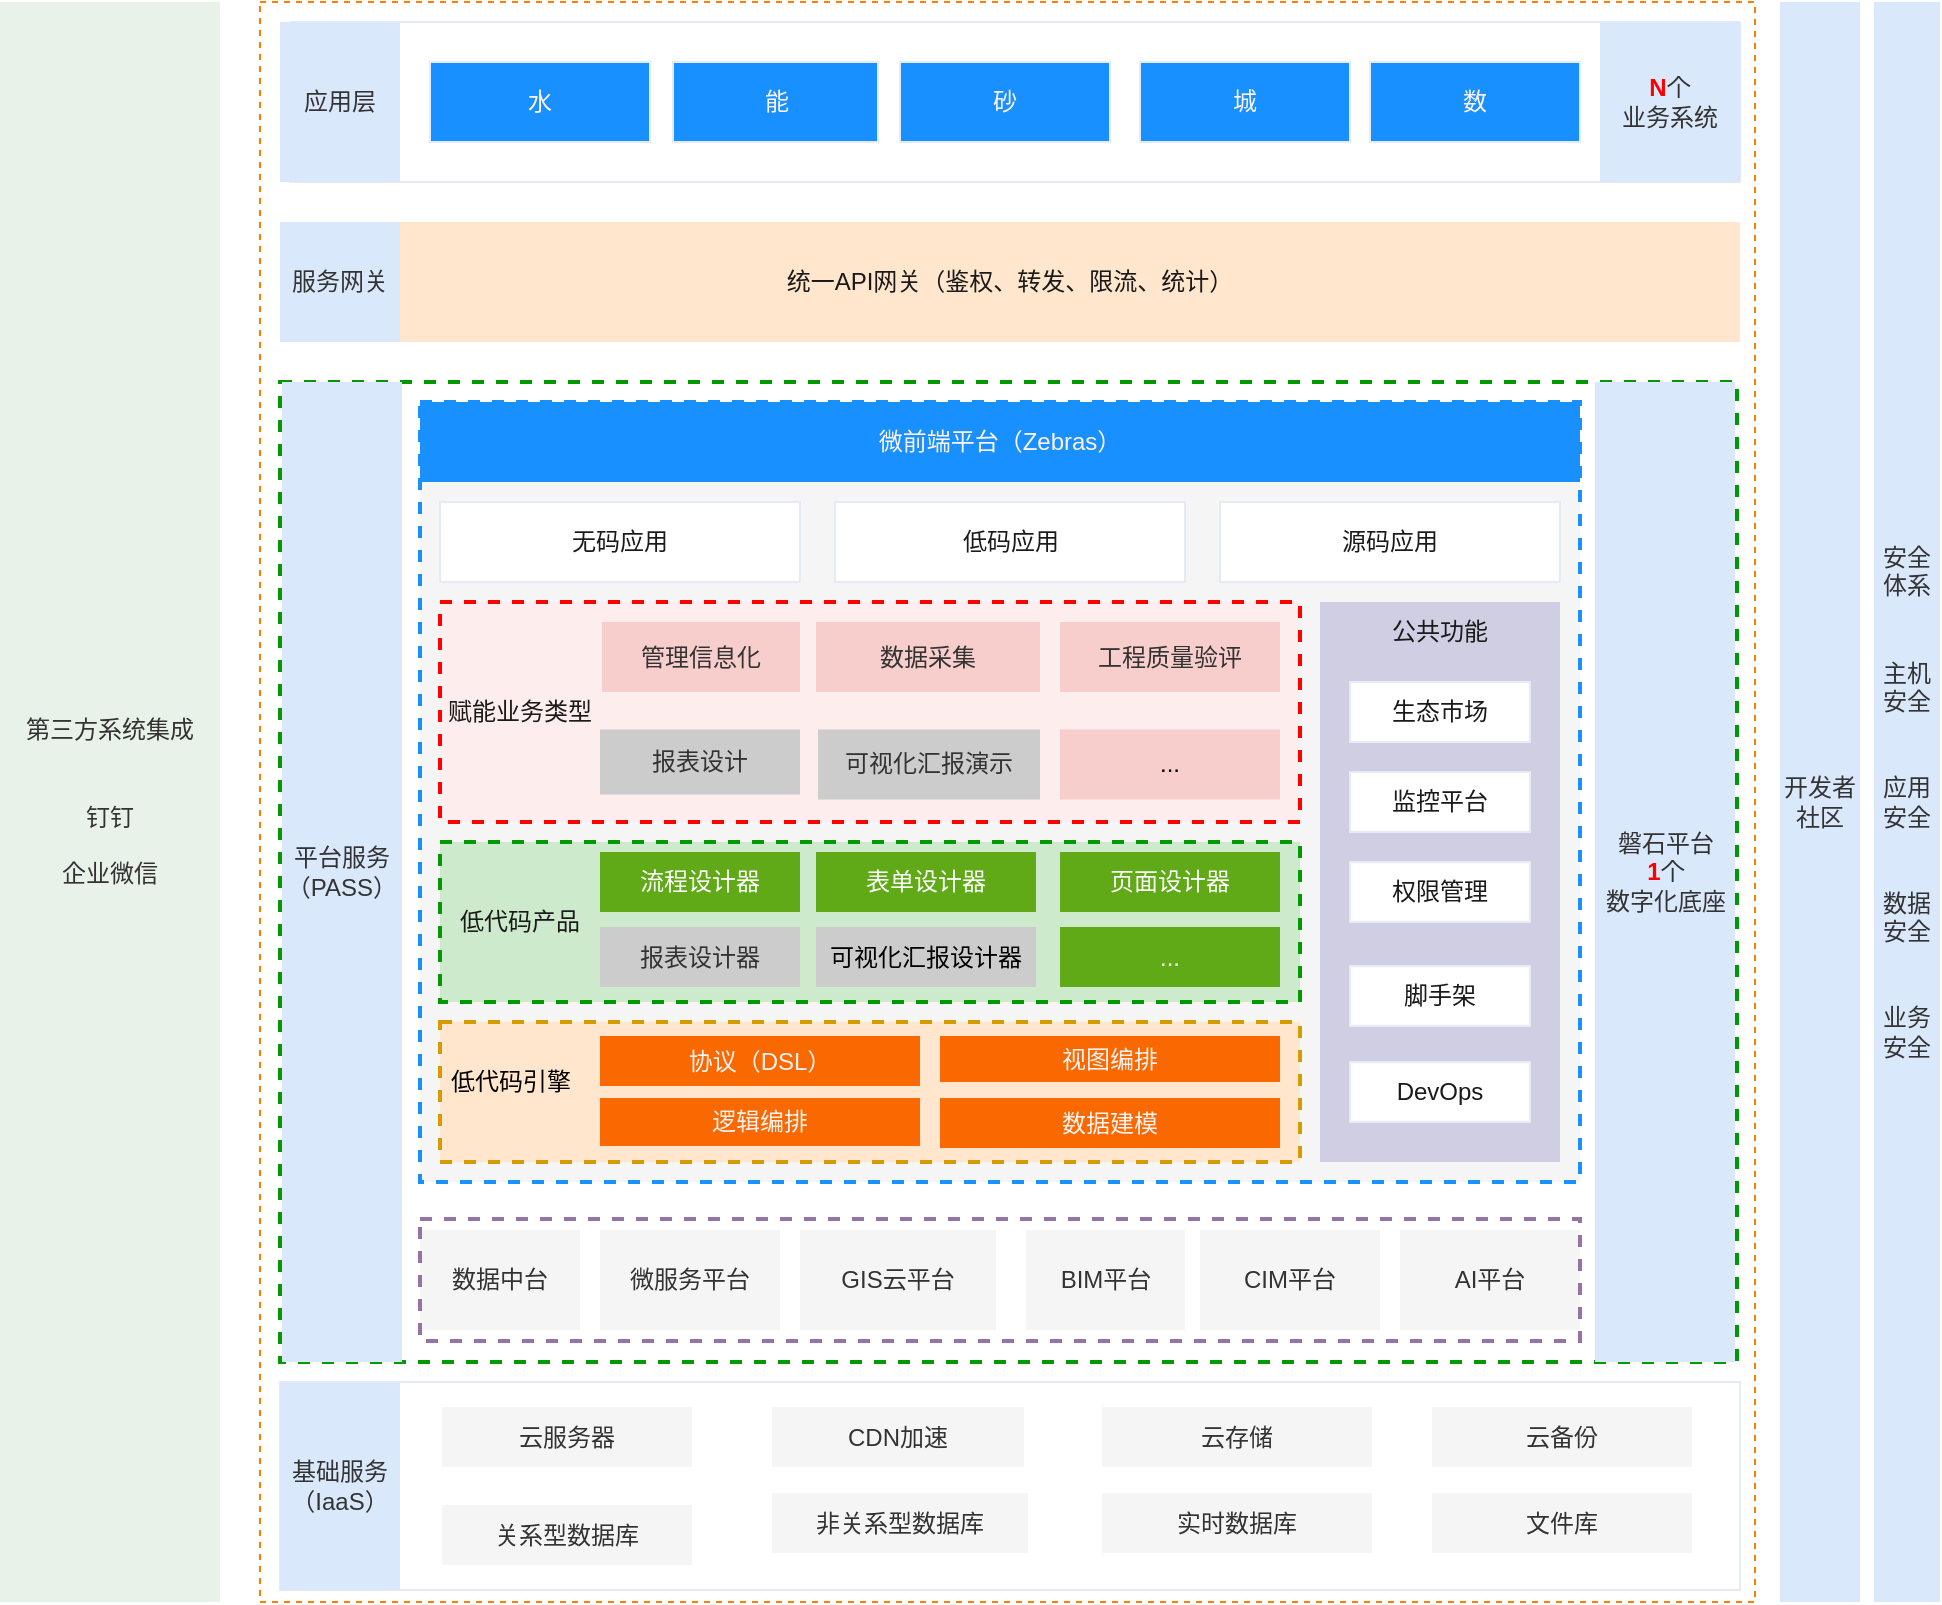 <mxfile version="24.2.3" type="github">
  <diagram name="第 1 页" id="iJ_StzI4RyBcfN-M5i3P">
    <mxGraphModel dx="1816" dy="538" grid="1" gridSize="10" guides="1" tooltips="1" connect="1" arrows="1" fold="1" page="1" pageScale="1" pageWidth="827" pageHeight="1169" math="0" shadow="0">
      <root>
        <mxCell id="0" />
        <mxCell id="1" parent="0" />
        <mxCell id="yf16CdO8YpfE5HRmcU5y-1" value="" style="rounded=0;whiteSpace=wrap;html=1;fillColor=none;dashed=1;strokeColor=#FF8000;fontColor=#1A1A1A;" parent="1" vertex="1">
          <mxGeometry x="20" y="120" width="747.5" height="800" as="geometry" />
        </mxCell>
        <mxCell id="yf16CdO8YpfE5HRmcU5y-2" value="第三方系统集成&lt;div&gt;&lt;br&gt;&lt;/div&gt;&lt;div&gt;&lt;br&gt;&lt;/div&gt;&lt;div&gt;钉钉&lt;/div&gt;&lt;div&gt;&lt;br&gt;&lt;/div&gt;&lt;div&gt;企业微信&lt;/div&gt;" style="rounded=0;whiteSpace=wrap;html=1;fillColor=#E8F2E8;strokeColor=none;fontColor=#333333;" parent="1" vertex="1">
          <mxGeometry x="-110" y="120" width="110" height="800" as="geometry" />
        </mxCell>
        <mxCell id="yf16CdO8YpfE5HRmcU5y-3" value="" style="rounded=0;whiteSpace=wrap;html=1;strokeColor=#E4EBF7;fontColor=#1A1A1A;" parent="1" vertex="1">
          <mxGeometry x="35" y="130" width="725" height="80" as="geometry" />
        </mxCell>
        <mxCell id="yf16CdO8YpfE5HRmcU5y-6" value="" style="rounded=0;whiteSpace=wrap;html=1;strokeColor=#E4EBF7;fontColor=#1A1A1A;" parent="1" vertex="1">
          <mxGeometry x="30" y="810" width="730" height="104" as="geometry" />
        </mxCell>
        <mxCell id="yf16CdO8YpfE5HRmcU5y-7" value="开发者社区" style="rounded=0;whiteSpace=wrap;html=1;fillColor=#dae8fc;strokeColor=none;fontColor=#333333;" parent="1" vertex="1">
          <mxGeometry x="780" y="120" width="40" height="800" as="geometry" />
        </mxCell>
        <mxCell id="yf16CdO8YpfE5HRmcU5y-8" value="安全体系&lt;div&gt;&lt;br&gt;&lt;/div&gt;&lt;div&gt;&lt;br&gt;&lt;/div&gt;&lt;div&gt;主机安全&lt;/div&gt;&lt;div&gt;&lt;br&gt;&lt;/div&gt;&lt;div&gt;&lt;br&gt;&lt;/div&gt;&lt;div&gt;应用安全&lt;/div&gt;&lt;div&gt;&lt;br&gt;&lt;/div&gt;&lt;div&gt;&lt;br&gt;&lt;/div&gt;&lt;div&gt;数据安全&lt;/div&gt;&lt;div&gt;&lt;br&gt;&lt;/div&gt;&lt;div&gt;&lt;br&gt;&lt;/div&gt;&lt;div&gt;业务安全&lt;/div&gt;" style="rounded=0;whiteSpace=wrap;html=1;fillColor=#dae8fc;strokeColor=none;fontColor=#333333;" parent="1" vertex="1">
          <mxGeometry x="827" y="120" width="33" height="800" as="geometry" />
        </mxCell>
        <mxCell id="yf16CdO8YpfE5HRmcU5y-9" value="基础服务&lt;div&gt;（IaaS）&lt;/div&gt;" style="rounded=0;whiteSpace=wrap;html=1;fillColor=#dae8fc;strokeColor=none;fontColor=#333333;" parent="1" vertex="1">
          <mxGeometry x="30" y="810" width="60" height="104" as="geometry" />
        </mxCell>
        <mxCell id="yf16CdO8YpfE5HRmcU5y-11" value="云服务器" style="rounded=0;whiteSpace=wrap;html=1;fillColor=#f5f5f5;strokeColor=none;fontColor=#333333;" parent="1" vertex="1">
          <mxGeometry x="111" y="822.5" width="125" height="30" as="geometry" />
        </mxCell>
        <mxCell id="yf16CdO8YpfE5HRmcU5y-12" value="CDN加速" style="rounded=0;whiteSpace=wrap;html=1;strokeColor=none;fontColor=#333333;fillColor=#f5f5f5;" parent="1" vertex="1">
          <mxGeometry x="276" y="822.5" width="126" height="30" as="geometry" />
        </mxCell>
        <mxCell id="yf16CdO8YpfE5HRmcU5y-13" value="云存储" style="rounded=0;whiteSpace=wrap;html=1;strokeColor=none;fontColor=#333333;fillColor=#f5f5f5;" parent="1" vertex="1">
          <mxGeometry x="441" y="822.5" width="135" height="30" as="geometry" />
        </mxCell>
        <mxCell id="yf16CdO8YpfE5HRmcU5y-14" value="云备份" style="rounded=0;whiteSpace=wrap;html=1;strokeColor=none;fontColor=#333333;fillColor=#f5f5f5;" parent="1" vertex="1">
          <mxGeometry x="606" y="822.5" width="130" height="30" as="geometry" />
        </mxCell>
        <mxCell id="yf16CdO8YpfE5HRmcU5y-15" value="关系型数据库" style="rounded=0;whiteSpace=wrap;html=1;strokeColor=none;fontColor=#333333;fillColor=#f5f5f5;" parent="1" vertex="1">
          <mxGeometry x="111" y="871.5" width="125" height="30" as="geometry" />
        </mxCell>
        <mxCell id="yf16CdO8YpfE5HRmcU5y-16" value="非关系型数据库" style="rounded=0;whiteSpace=wrap;html=1;strokeColor=none;fontColor=#333333;fillColor=#f5f5f5;" parent="1" vertex="1">
          <mxGeometry x="276" y="865.5" width="128" height="30" as="geometry" />
        </mxCell>
        <mxCell id="yf16CdO8YpfE5HRmcU5y-17" value="实时数据库" style="rounded=0;whiteSpace=wrap;html=1;strokeColor=none;fontColor=#333333;fillColor=#f5f5f5;" parent="1" vertex="1">
          <mxGeometry x="441" y="865.5" width="135" height="30" as="geometry" />
        </mxCell>
        <mxCell id="yf16CdO8YpfE5HRmcU5y-18" value="文件库" style="rounded=0;whiteSpace=wrap;html=1;strokeColor=none;fontColor=#333333;fillColor=#f5f5f5;" parent="1" vertex="1">
          <mxGeometry x="606" y="865.5" width="130" height="30" as="geometry" />
        </mxCell>
        <mxCell id="yf16CdO8YpfE5HRmcU5y-30" value="&lt;div&gt;应用层&lt;/div&gt;" style="rounded=0;whiteSpace=wrap;html=1;fillColor=#dae8fc;strokeColor=none;fontColor=#333333;" parent="1" vertex="1">
          <mxGeometry x="30" y="130" width="60" height="80" as="geometry" />
        </mxCell>
        <mxCell id="yf16CdO8YpfE5HRmcU5y-31" value="" style="rounded=0;whiteSpace=wrap;html=1;strokeColor=#009900;fillColor=none;dashed=1;strokeWidth=2;fontColor=#1A1A1A;" parent="1" vertex="1">
          <mxGeometry x="30" y="310" width="728.5" height="490" as="geometry" />
        </mxCell>
        <mxCell id="yf16CdO8YpfE5HRmcU5y-33" value="统一API网关（鉴权、转发、限流、统计）" style="rounded=0;whiteSpace=wrap;html=1;strokeColor=none;fillColor=#ffe6cc;fontColor=#1A1A1A;" parent="1" vertex="1">
          <mxGeometry x="30" y="230" width="730" height="60" as="geometry" />
        </mxCell>
        <mxCell id="yf16CdO8YpfE5HRmcU5y-34" value="&lt;div&gt;服务网关&lt;/div&gt;" style="rounded=0;whiteSpace=wrap;html=1;fillColor=#dae8fc;strokeColor=none;fontColor=#333333;" parent="1" vertex="1">
          <mxGeometry x="30" y="230" width="60" height="60" as="geometry" />
        </mxCell>
        <mxCell id="yf16CdO8YpfE5HRmcU5y-35" value="水" style="rounded=0;whiteSpace=wrap;html=1;fillColor=#1890ff;fontColor=#FFF2F2;strokeColor=#E4EBF7;" parent="1" vertex="1">
          <mxGeometry x="105" y="150" width="110" height="40" as="geometry" />
        </mxCell>
        <mxCell id="yf16CdO8YpfE5HRmcU5y-40" value="&lt;div&gt;&lt;font color=&quot;#ff0000&quot;&gt;&lt;b&gt;N&lt;/b&gt;&lt;/font&gt;个&lt;/div&gt;&lt;div&gt;业务系统&lt;/div&gt;" style="rounded=0;whiteSpace=wrap;html=1;strokeColor=none;fillColor=#dae8fc;fontColor=#333333;" parent="1" vertex="1">
          <mxGeometry x="690" y="130" width="70" height="80" as="geometry" />
        </mxCell>
        <mxCell id="yf16CdO8YpfE5HRmcU5y-42" value="微服务平台" style="rounded=0;whiteSpace=wrap;html=1;strokeColor=none;fontColor=#333333;fillColor=#f5f5f5;" parent="1" vertex="1">
          <mxGeometry x="190" y="734" width="90" height="50" as="geometry" />
        </mxCell>
        <mxCell id="yf16CdO8YpfE5HRmcU5y-43" value="数据中台" style="rounded=0;whiteSpace=wrap;html=1;strokeColor=none;fontColor=#333333;fillColor=#f5f5f5;" parent="1" vertex="1">
          <mxGeometry x="100" y="734" width="80" height="50" as="geometry" />
        </mxCell>
        <mxCell id="yf16CdO8YpfE5HRmcU5y-44" value="" style="rounded=0;whiteSpace=wrap;html=1;fillColor=#f5f5f5;dashed=1;strokeColor=#1890FF;strokeWidth=2;fontColor=#1A1A1A;" parent="1" vertex="1">
          <mxGeometry x="100" y="320" width="580" height="390" as="geometry" />
        </mxCell>
        <mxCell id="yf16CdO8YpfE5HRmcU5y-47" value="&lt;font color=&quot;#fff2f2&quot;&gt;微前端平台（Zebras）&lt;/font&gt;" style="rounded=0;whiteSpace=wrap;html=1;strokeColor=none;fillColor=#1890FF;fontColor=#1A1A1A;" parent="1" vertex="1">
          <mxGeometry x="100" y="320" width="580" height="40" as="geometry" />
        </mxCell>
        <mxCell id="yf16CdO8YpfE5HRmcU5y-48" value="&lt;div&gt;&lt;br&gt;&lt;/div&gt;" style="rounded=0;whiteSpace=wrap;html=1;strokeColor=none;fillColor=#d0cee2;fontColor=#1A1A1A;" parent="1" vertex="1">
          <mxGeometry x="550" y="420" width="120" height="280" as="geometry" />
        </mxCell>
        <mxCell id="yf16CdO8YpfE5HRmcU5y-49" value="生态市场" style="rounded=0;whiteSpace=wrap;html=1;strokeColor=#E4EBF7;fontColor=#1A1A1A;" parent="1" vertex="1">
          <mxGeometry x="565" y="460" width="90" height="30" as="geometry" />
        </mxCell>
        <mxCell id="yf16CdO8YpfE5HRmcU5y-50" value="监控平台" style="rounded=0;whiteSpace=wrap;html=1;strokeColor=#E4EBF7;fontColor=#1A1A1A;" parent="1" vertex="1">
          <mxGeometry x="565" y="505" width="90" height="30" as="geometry" />
        </mxCell>
        <mxCell id="yf16CdO8YpfE5HRmcU5y-51" value="权限管理" style="rounded=0;whiteSpace=wrap;html=1;strokeColor=#E4EBF7;fontColor=#1A1A1A;" parent="1" vertex="1">
          <mxGeometry x="565" y="550" width="90" height="30" as="geometry" />
        </mxCell>
        <mxCell id="yf16CdO8YpfE5HRmcU5y-52" value="脚手架" style="rounded=0;whiteSpace=wrap;html=1;strokeColor=#E4EBF7;fontColor=#1A1A1A;" parent="1" vertex="1">
          <mxGeometry x="565" y="602" width="90" height="30" as="geometry" />
        </mxCell>
        <mxCell id="yf16CdO8YpfE5HRmcU5y-53" value="DevOps" style="rounded=0;whiteSpace=wrap;html=1;strokeColor=#E4EBF7;fontColor=#1A1A1A;" parent="1" vertex="1">
          <mxGeometry x="565" y="650" width="90" height="30" as="geometry" />
        </mxCell>
        <mxCell id="yf16CdO8YpfE5HRmcU5y-56" value="公共功能" style="text;html=1;align=center;verticalAlign=middle;whiteSpace=wrap;rounded=0;strokeColor=none;fontColor=#1A1A1A;" parent="1" vertex="1">
          <mxGeometry x="565" y="420" width="90" height="30" as="geometry" />
        </mxCell>
        <mxCell id="yf16CdO8YpfE5HRmcU5y-57" value="" style="rounded=0;whiteSpace=wrap;html=1;strokeColor=#d79b00;fillColor=#ffe6cc;dashed=1;strokeWidth=2;" parent="1" vertex="1">
          <mxGeometry x="110" y="630" width="430" height="70" as="geometry" />
        </mxCell>
        <mxCell id="yf16CdO8YpfE5HRmcU5y-58" value="" style="rounded=0;whiteSpace=wrap;html=1;strokeColor=#009900;fillColor=#CEEACD;dashed=1;strokeWidth=2;" parent="1" vertex="1">
          <mxGeometry x="110" y="540" width="430" height="80" as="geometry" />
        </mxCell>
        <mxCell id="yf16CdO8YpfE5HRmcU5y-60" value="表单设计器" style="text;html=1;align=center;verticalAlign=middle;whiteSpace=wrap;rounded=0;strokeColor=none;fontColor=#ffffff;fillColor=#60a917;" parent="1" vertex="1">
          <mxGeometry x="298" y="545" width="110" height="30" as="geometry" />
        </mxCell>
        <mxCell id="yf16CdO8YpfE5HRmcU5y-61" value="页面设计器" style="text;html=1;align=center;verticalAlign=middle;whiteSpace=wrap;rounded=0;strokeColor=none;fontColor=#ffffff;fillColor=#60a917;" parent="1" vertex="1">
          <mxGeometry x="420" y="545" width="110" height="30" as="geometry" />
        </mxCell>
        <mxCell id="yf16CdO8YpfE5HRmcU5y-74" value="" style="rounded=0;whiteSpace=wrap;html=1;strokeColor=#FF0000;fillColor=#FDEDED;strokeWidth=2;dashed=1;" parent="1" vertex="1">
          <mxGeometry x="110" y="420" width="430" height="110" as="geometry" />
        </mxCell>
        <mxCell id="yf16CdO8YpfE5HRmcU5y-71" value="无码应用" style="rounded=0;whiteSpace=wrap;html=1;strokeColor=#E4EBF7;fontColor=#1A1A1A;" parent="1" vertex="1">
          <mxGeometry x="110" y="370" width="180" height="40" as="geometry" />
        </mxCell>
        <mxCell id="yf16CdO8YpfE5HRmcU5y-72" value="低码应用" style="rounded=0;whiteSpace=wrap;html=1;strokeColor=#E4EBF7;fontColor=#1A1A1A;" parent="1" vertex="1">
          <mxGeometry x="307.5" y="370" width="175" height="40" as="geometry" />
        </mxCell>
        <mxCell id="yf16CdO8YpfE5HRmcU5y-73" value="源码应用" style="rounded=0;whiteSpace=wrap;html=1;strokeColor=#E4EBF7;fontColor=#1A1A1A;" parent="1" vertex="1">
          <mxGeometry x="500" y="370" width="170" height="40" as="geometry" />
        </mxCell>
        <mxCell id="yf16CdO8YpfE5HRmcU5y-76" value="低代码引擎" style="rounded=0;whiteSpace=wrap;html=1;strokeColor=none;fillColor=none;" parent="1" vertex="1">
          <mxGeometry x="111" y="636" width="69" height="48" as="geometry" />
        </mxCell>
        <mxCell id="yf16CdO8YpfE5HRmcU5y-80" value="流程设计器" style="text;html=1;align=center;verticalAlign=middle;whiteSpace=wrap;rounded=0;fillColor=#60a917;fontColor=#ffffff;strokeColor=none;" parent="1" vertex="1">
          <mxGeometry x="190" y="545" width="100" height="30" as="geometry" />
        </mxCell>
        <mxCell id="yf16CdO8YpfE5HRmcU5y-85" value="协议（DSL）" style="text;html=1;align=center;verticalAlign=middle;whiteSpace=wrap;rounded=0;strokeColor=none;fillColor=#fa6800;fontColor=#FFF2F2;" parent="1" vertex="1">
          <mxGeometry x="190" y="637" width="160" height="25" as="geometry" />
        </mxCell>
        <mxCell id="yf16CdO8YpfE5HRmcU5y-103" value="报表设计" style="rounded=0;whiteSpace=wrap;html=1;strokeColor=none;fillColor=#CCCCCC;fontColor=#333333;" parent="1" vertex="1">
          <mxGeometry x="190" y="483.75" width="100" height="32.5" as="geometry" />
        </mxCell>
        <mxCell id="yf16CdO8YpfE5HRmcU5y-104" value="可视化汇报演示" style="rounded=0;whiteSpace=wrap;html=1;strokeColor=none;fillColor=#CCCCCC;fontColor=#333333;" parent="1" vertex="1">
          <mxGeometry x="299" y="483.75" width="111" height="35" as="geometry" />
        </mxCell>
        <mxCell id="yf16CdO8YpfE5HRmcU5y-105" value="管理信息化" style="rounded=0;whiteSpace=wrap;html=1;strokeColor=none;fillColor=#f8cecc;fontColor=#333333;" parent="1" vertex="1">
          <mxGeometry x="191" y="430" width="99" height="35" as="geometry" />
        </mxCell>
        <mxCell id="yf16CdO8YpfE5HRmcU5y-106" value="数据采集" style="rounded=0;whiteSpace=wrap;html=1;strokeColor=none;fillColor=#f8cecc;fontColor=#333333;" parent="1" vertex="1">
          <mxGeometry x="298" y="430" width="112" height="35" as="geometry" />
        </mxCell>
        <mxCell id="yf16CdO8YpfE5HRmcU5y-107" value="工程质量验评" style="rounded=0;whiteSpace=wrap;html=1;strokeColor=none;fillColor=#f8cecc;fontColor=#333333;" parent="1" vertex="1">
          <mxGeometry x="420" y="430" width="110" height="35" as="geometry" />
        </mxCell>
        <mxCell id="yf16CdO8YpfE5HRmcU5y-108" value="&lt;span style=&quot;background-color: initial;&quot;&gt;低代码产品&lt;/span&gt;" style="rounded=0;whiteSpace=wrap;html=1;strokeColor=none;fontColor=#1A1A1A;fillColor=none;" parent="1" vertex="1">
          <mxGeometry x="110" y="540" width="80" height="80" as="geometry" />
        </mxCell>
        <mxCell id="yf16CdO8YpfE5HRmcU5y-110" value="可视化汇报设计器" style="text;html=1;align=center;verticalAlign=middle;whiteSpace=wrap;rounded=0;strokeColor=none;fillColor=#CCCCCC;" parent="1" vertex="1">
          <mxGeometry x="298" y="582.5" width="110" height="30" as="geometry" />
        </mxCell>
        <mxCell id="yf16CdO8YpfE5HRmcU5y-111" value="..." style="text;html=1;align=center;verticalAlign=middle;whiteSpace=wrap;rounded=0;strokeColor=none;fillColor=#60a917;fontColor=#ffffff;" parent="1" vertex="1">
          <mxGeometry x="420" y="582.5" width="110" height="30" as="geometry" />
        </mxCell>
        <mxCell id="yf16CdO8YpfE5HRmcU5y-112" value="GIS云平台" style="rounded=0;whiteSpace=wrap;html=1;strokeColor=none;fontColor=#333333;fillColor=#f5f5f5;" parent="1" vertex="1">
          <mxGeometry x="290" y="734" width="98" height="50" as="geometry" />
        </mxCell>
        <mxCell id="yf16CdO8YpfE5HRmcU5y-113" value="BIM平台" style="rounded=0;whiteSpace=wrap;html=1;strokeColor=none;fontColor=#333333;fillColor=#f5f5f5;" parent="1" vertex="1">
          <mxGeometry x="403" y="734" width="79.5" height="50" as="geometry" />
        </mxCell>
        <mxCell id="yf16CdO8YpfE5HRmcU5y-114" value="CIM平台" style="rounded=0;whiteSpace=wrap;html=1;strokeColor=none;fontColor=#333333;fillColor=#f5f5f5;" parent="1" vertex="1">
          <mxGeometry x="490" y="734" width="90" height="50" as="geometry" />
        </mxCell>
        <mxCell id="yf16CdO8YpfE5HRmcU5y-115" value="AI平台" style="rounded=0;whiteSpace=wrap;html=1;strokeColor=none;fontColor=#333333;fillColor=#f5f5f5;" parent="1" vertex="1">
          <mxGeometry x="590" y="734" width="90" height="50" as="geometry" />
        </mxCell>
        <mxCell id="yf16CdO8YpfE5HRmcU5y-117" value="&lt;div&gt;赋能业务类型&lt;/div&gt;" style="rounded=0;whiteSpace=wrap;html=1;strokeColor=none;fontColor=#1A1A1A;fillColor=none;" parent="1" vertex="1">
          <mxGeometry x="110" y="420" width="80" height="110" as="geometry" />
        </mxCell>
        <mxCell id="yf16CdO8YpfE5HRmcU5y-119" value="..." style="rounded=0;whiteSpace=wrap;html=1;strokeColor=none;fillColor=#f8cecc;" parent="1" vertex="1">
          <mxGeometry x="420" y="483.75" width="110" height="35" as="geometry" />
        </mxCell>
        <mxCell id="yf16CdO8YpfE5HRmcU5y-122" value="报表设计器" style="text;html=1;align=center;verticalAlign=middle;whiteSpace=wrap;rounded=0;fillColor=#CCCCCC;fontColor=#333333;strokeColor=none;" parent="1" vertex="1">
          <mxGeometry x="190" y="582.5" width="100" height="30" as="geometry" />
        </mxCell>
        <mxCell id="LOaFoYhl8daFjo1XIEyN-4" value="&lt;font&gt;能&lt;/font&gt;" style="rounded=0;whiteSpace=wrap;html=1;fillColor=#1890FF;strokeColor=#E4EBF7;fontColor=#FFF2F2;" parent="1" vertex="1">
          <mxGeometry x="226.5" y="150" width="102.5" height="40" as="geometry" />
        </mxCell>
        <mxCell id="LOaFoYhl8daFjo1XIEyN-5" value="&lt;font&gt;砂&lt;/font&gt;" style="rounded=0;whiteSpace=wrap;html=1;fillColor=#1890FF;strokeColor=#E4EBF7;fontColor=#FFF2F2;" parent="1" vertex="1">
          <mxGeometry x="340" y="150" width="105" height="40" as="geometry" />
        </mxCell>
        <mxCell id="LOaFoYhl8daFjo1XIEyN-6" value="&lt;font&gt;城&lt;/font&gt;" style="rounded=0;whiteSpace=wrap;html=1;fillColor=#1890FF;strokeColor=#E4EBF7;fontColor=#FFF2F2;" parent="1" vertex="1">
          <mxGeometry x="460" y="150" width="105" height="40" as="geometry" />
        </mxCell>
        <mxCell id="LOaFoYhl8daFjo1XIEyN-7" value="&lt;font&gt;数&lt;/font&gt;" style="rounded=0;whiteSpace=wrap;html=1;fillColor=#1890FF;strokeColor=#E4EBF7;fontColor=#FFF2F2;" parent="1" vertex="1">
          <mxGeometry x="575" y="150" width="105" height="40" as="geometry" />
        </mxCell>
        <mxCell id="yf16CdO8YpfE5HRmcU5y-19" value="磐石平台&lt;div&gt;&lt;font color=&quot;#ff0000&quot;&gt;&lt;b&gt;1&lt;/b&gt;&lt;/font&gt;个&lt;/div&gt;&lt;div&gt;数字化底座&lt;/div&gt;" style="rounded=0;whiteSpace=wrap;html=1;strokeColor=none;fillColor=#dae8fc;fontColor=#333333;" parent="1" vertex="1">
          <mxGeometry x="687.5" y="310" width="70" height="490" as="geometry" />
        </mxCell>
        <mxCell id="LOaFoYhl8daFjo1XIEyN-10" value="逻辑编排" style="text;html=1;align=center;verticalAlign=middle;whiteSpace=wrap;rounded=0;strokeColor=none;fillColor=#fa6800;fontColor=#FFF2F2;" parent="1" vertex="1">
          <mxGeometry x="190" y="668" width="160" height="24" as="geometry" />
        </mxCell>
        <mxCell id="LOaFoYhl8daFjo1XIEyN-11" value="视图编排" style="text;html=1;align=center;verticalAlign=middle;whiteSpace=wrap;rounded=0;strokeColor=none;fillColor=#fa6800;fontColor=#FFF2F2;" parent="1" vertex="1">
          <mxGeometry x="360" y="637" width="170" height="23" as="geometry" />
        </mxCell>
        <mxCell id="LOaFoYhl8daFjo1XIEyN-12" value="数据建模" style="text;html=1;align=center;verticalAlign=middle;whiteSpace=wrap;rounded=0;strokeColor=none;fillColor=#fa6800;fontColor=#FFF2F2;" parent="1" vertex="1">
          <mxGeometry x="360" y="668" width="170" height="25" as="geometry" />
        </mxCell>
        <mxCell id="yf16CdO8YpfE5HRmcU5y-32" value="平台服务&lt;div&gt;（PASS）&lt;/div&gt;" style="rounded=0;whiteSpace=wrap;html=1;fillColor=#dae8fc;strokeColor=none;fontColor=#333333;" parent="1" vertex="1">
          <mxGeometry x="31" y="310" width="60" height="490" as="geometry" />
        </mxCell>
        <mxCell id="XdbiBOKt0hcNEb9WAlxf-1" value="" style="rounded=0;whiteSpace=wrap;html=1;fillColor=none;dashed=1;strokeWidth=2;strokeColor=#9673a6;" parent="1" vertex="1">
          <mxGeometry x="100" y="728.5" width="580" height="61" as="geometry" />
        </mxCell>
      </root>
    </mxGraphModel>
  </diagram>
</mxfile>
